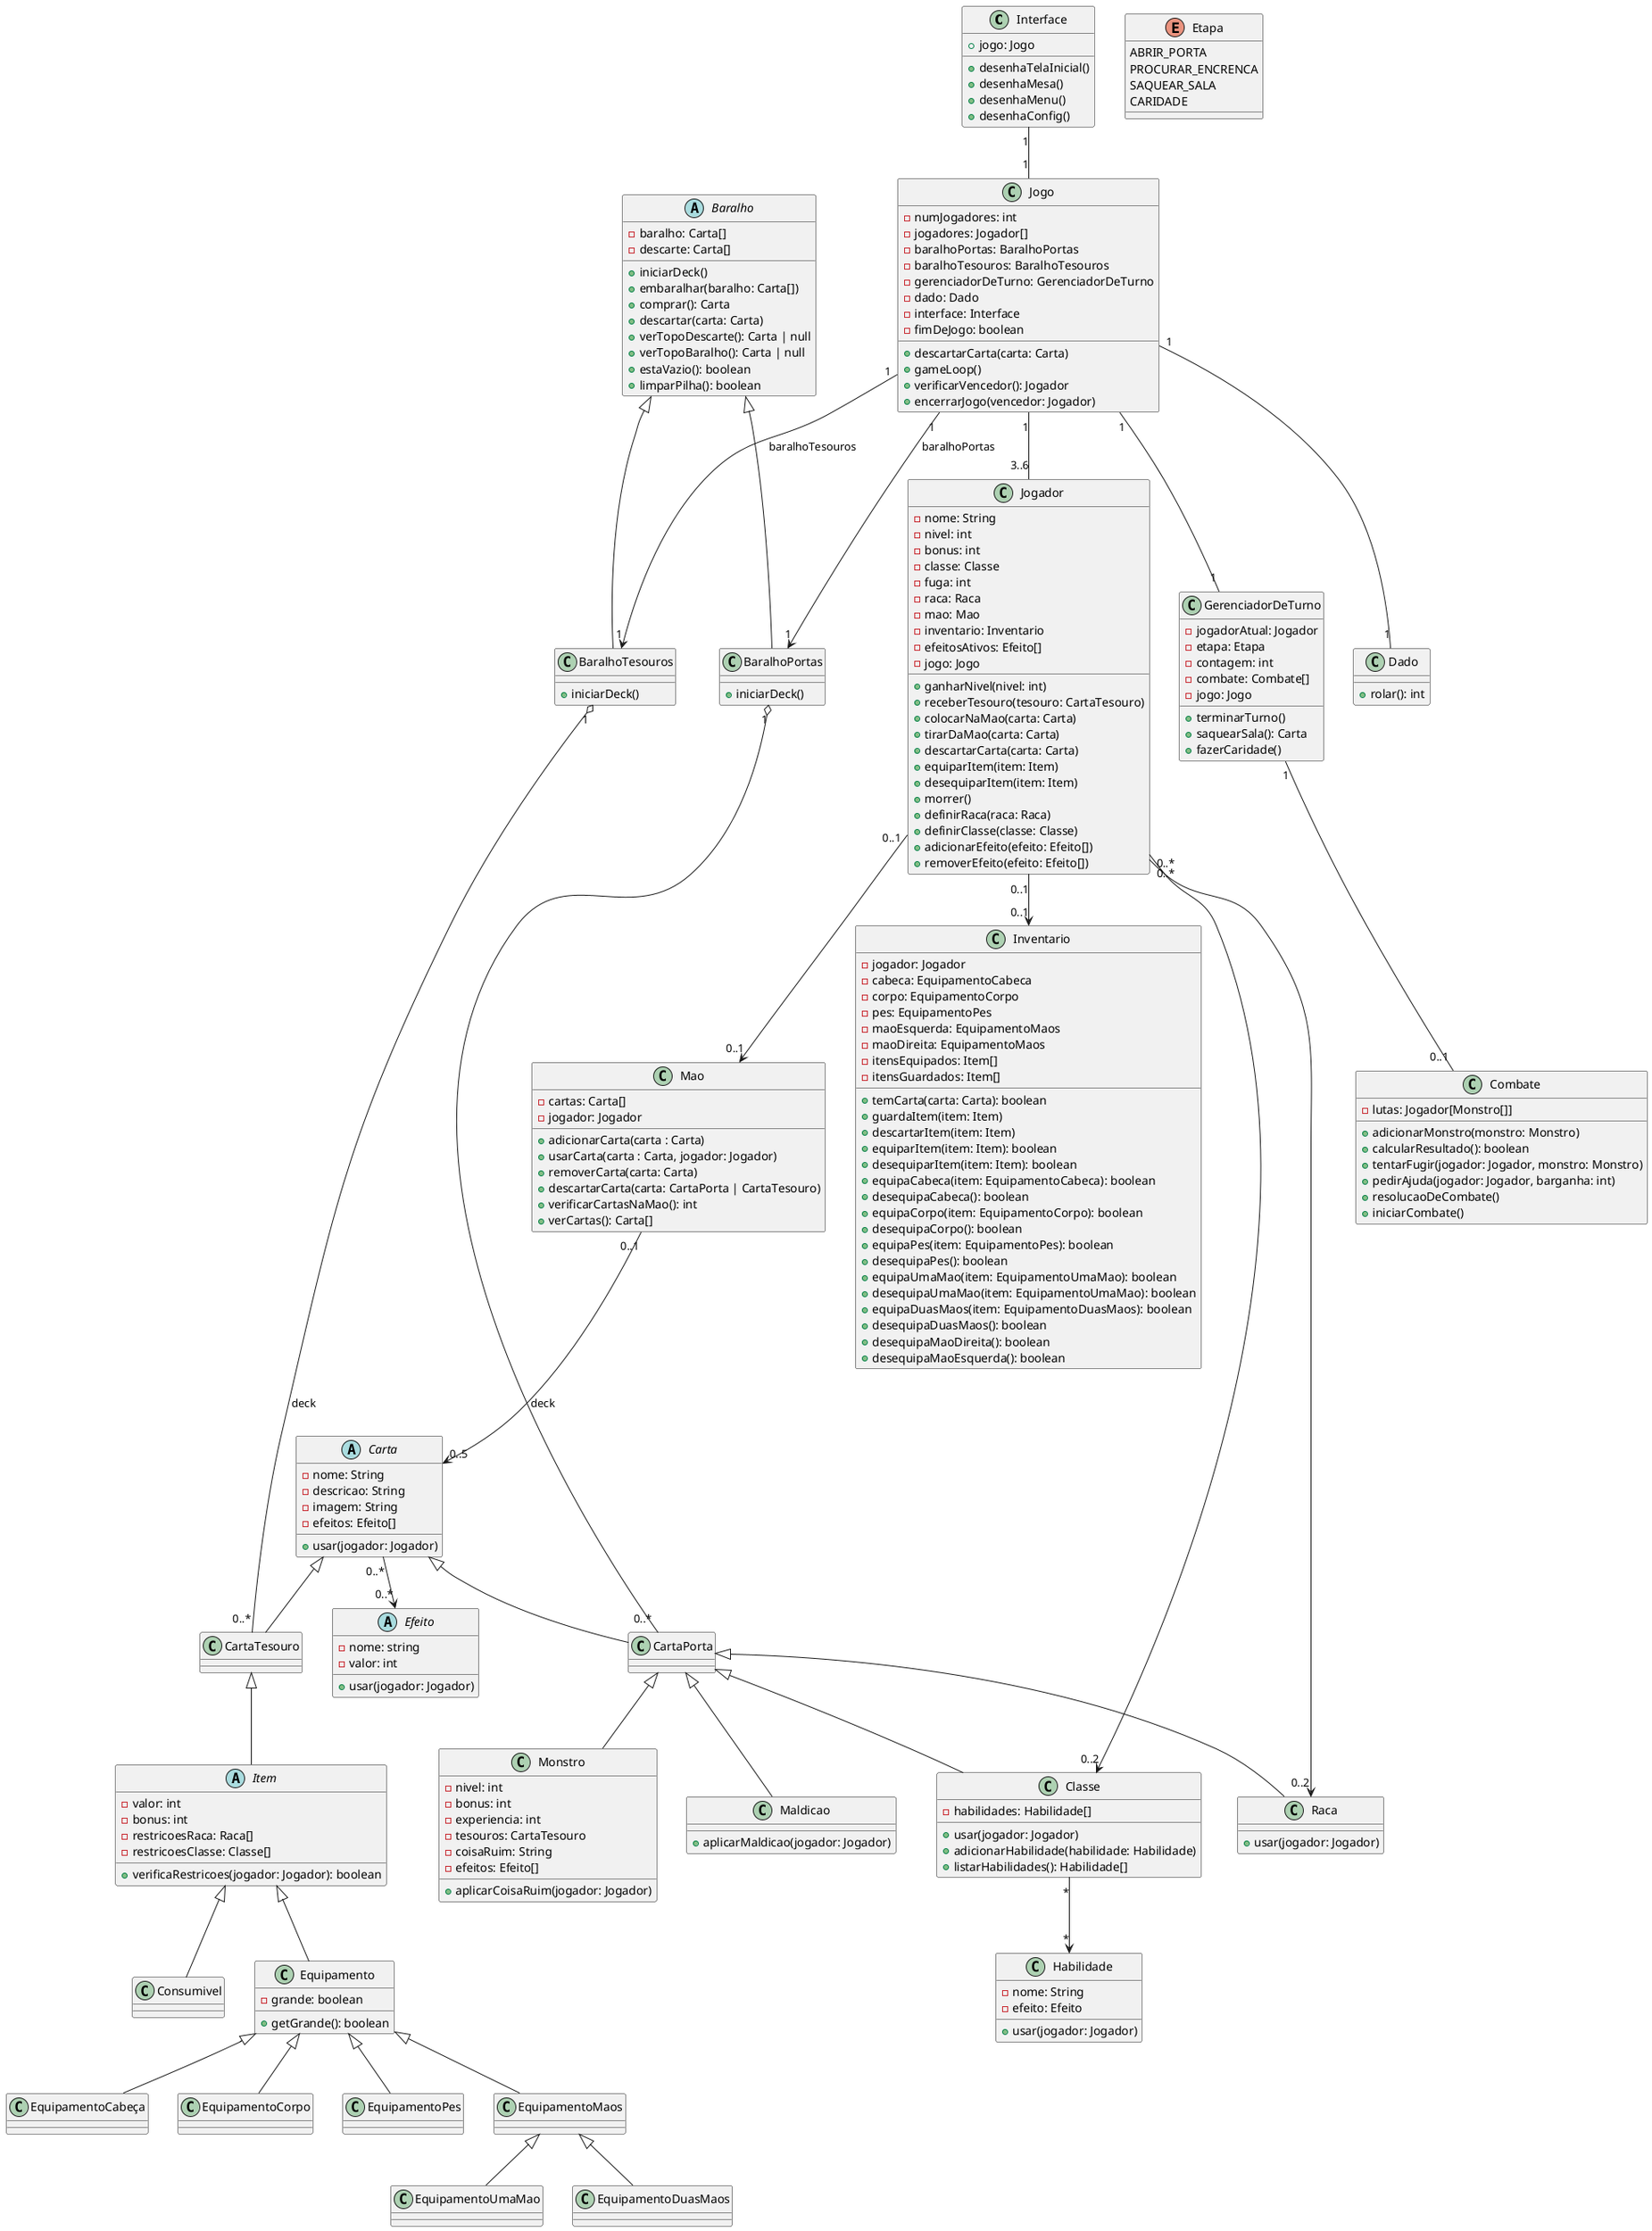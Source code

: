 @startuml
class Interface {
  + jogo: Jogo
  + desenhaTelaInicial()
  + desenhaMesa()
  + desenhaMenu()
  + desenhaConfig()
}

class Jogo {
  - numJogadores: int
  - jogadores: Jogador[]
  - baralhoPortas: BaralhoPortas
  - baralhoTesouros: BaralhoTesouros
  - gerenciadorDeTurno: GerenciadorDeTurno
  - dado: Dado
  - interface: Interface
  - fimDeJogo: boolean
  + descartarCarta(carta: Carta)
  + gameLoop()
  + verificarVencedor(): Jogador
  + encerrarJogo(vencedor: Jogador)
}

class Dado {
  + rolar(): int
}

class Jogador {
  - nome: String
  - nivel: int
  - bonus: int
  - classe: Classe
  - fuga: int
  - raca: Raca
  - mao: Mao
  - inventario: Inventario
  - efeitosAtivos: Efeito[]
  - jogo: Jogo
  + ganharNivel(nivel: int)
  + receberTesouro(tesouro: CartaTesouro)
  + colocarNaMao(carta: Carta)
  + tirarDaMao(carta: Carta)
  + descartarCarta(carta: Carta)
  + equiparItem(item: Item)
  + desequiparItem(item: Item)
  + morrer()
  + definirRaca(raca: Raca)
  + definirClasse(classe: Classe)
  + adicionarEfeito(efeito: Efeito[])
  + removerEfeito(efeito: Efeito[])
}

class GerenciadorDeTurno {
  - jogadorAtual: Jogador
  - etapa: Etapa
  - contagem: int
  - combate: Combate[]
  - jogo: Jogo
  + terminarTurno()
  + saquearSala(): Carta
  + fazerCaridade()
}

class Mao {
  - cartas: Carta[]
  - jogador: Jogador
  + adicionarCarta(carta : Carta)
  + usarCarta(carta : Carta, jogador: Jogador)
  + removerCarta(carta: Carta)
  + descartarCarta(carta: CartaPorta | CartaTesouro)
  + verificarCartasNaMao(): int
  + verCartas(): Carta[]
}

class Inventario {
  - jogador: Jogador
  - cabeca: EquipamentoCabeca
  - corpo: EquipamentoCorpo
  - pes: EquipamentoPes
  - maoEsquerda: EquipamentoMaos
  - maoDireita: EquipamentoMaos
  - itensEquipados: Item[]
  - itensGuardados: Item[]
  + temCarta(carta: Carta): boolean
  + guardaItem(item: Item)
  + descartarItem(item: Item)
  + equiparItem(item: Item): boolean
  + desequiparItem(item: Item): boolean
  + equipaCabeca(item: EquipamentoCabeca): boolean
  + desequipaCabeca(): boolean
  + equipaCorpo(item: EquipamentoCorpo): boolean
  + desequipaCorpo(): boolean
  + equipaPes(item: EquipamentoPes): boolean
  + desequipaPes(): boolean
  + equipaUmaMao(item: EquipamentoUmaMao): boolean
  + desequipaUmaMao(item: EquipamentoUmaMao): boolean
  + equipaDuasMaos(item: EquipamentoDuasMaos): boolean
  + desequipaDuasMaos(): boolean
  + desequipaMaoDireita(): boolean
  + desequipaMaoEsquerda(): boolean
}

class Combate {
  - lutas: Jogador[Monstro[]]
  + adicionarMonstro(monstro: Monstro)
  + calcularResultado(): boolean
  + tentarFugir(jogador: Jogador, monstro: Monstro)
  + pedirAjuda(jogador: Jogador, barganha: int)
  + resolucaoDeCombate()
  + iniciarCombate()
}

abstract class Efeito {
  - nome: string
  - valor: int
  + usar(jogador: Jogador)
}

enum Etapa {
  ABRIR_PORTA
  PROCURAR_ENCRENCA
  SAQUEAR_SALA
  CARIDADE
}

abstract class Carta {
  - nome: String
  - descricao: String
  - imagem: String
  - efeitos: Efeito[]
  + usar(jogador: Jogador)
}

class Monstro extends CartaPorta {
  - nivel: int
  - bonus: int
  - experiencia: int
  - tesouros: CartaTesouro
  - coisaRuim: String
  - efeitos: Efeito[]
  + aplicarCoisaRuim(jogador: Jogador)
}

class Maldicao extends CartaPorta {
  + aplicarMaldicao(jogador: Jogador)
}

abstract class Item extends CartaTesouro {
  - valor: int
  - bonus: int
  - restricoesRaca: Raca[]
  - restricoesClasse: Classe[]
  + verificaRestricoes(jogador: Jogador): boolean
}

class Equipamento extends Item {
  - grande: boolean
  + getGrande(): boolean
}

class EquipamentoCabeça extends Equipamento {

}

class EquipamentoCorpo extends Equipamento {

}

class EquipamentoPes extends Equipamento {

}

class EquipamentoMaos extends Equipamento {

}
class EquipamentoUmaMao extends EquipamentoMaos {

}

class EquipamentoDuasMaos extends EquipamentoMaos {

}


class Consumivel extends Item {

}

abstract class Baralho {
  - baralho: Carta[]
  - descarte: Carta[]
  + iniciarDeck()
  + embaralhar(baralho: Carta[])
  + comprar(): Carta
  + descartar(carta: Carta)
  + verTopoDescarte(): Carta | null
  + verTopoBaralho(): Carta | null
  + estaVazio(): boolean
  + limparPilha(): boolean
}

class BaralhoPortas extends Baralho {
  + iniciarDeck()
}

class BaralhoTesouros extends Baralho {
  + iniciarDeck()
}

class CartaPorta extends Carta {

}

class CartaTesouro extends Carta {

}

class Raca extends CartaPorta {
  + usar(jogador: Jogador)
}

class Classe extends CartaPorta {
  - habilidades: Habilidade[]
  + usar(jogador: Jogador)
  + adicionarHabilidade(habilidade: Habilidade)
  + listarHabilidades(): Habilidade[]
}

class Habilidade {
  - nome: String
  - efeito: Efeito
  + usar(jogador: Jogador)
}

Interface "1" -- "1" Jogo
Jogo "1" -- "3..6" Jogador
Jogo "1" -- "1" Dado
Jogo "1" -- "1" GerenciadorDeTurno
Jogo "1" --> "1" BaralhoPortas : baralhoPortas
Jogo "1" --> "1" BaralhoTesouros : baralhoTesouros
Jogador "0..1" --> "0..1" Mao
Jogador "0..1" --> "0..1" Inventario
GerenciadorDeTurno "1" -- "0..1" Combate
Mao "0..1" --> "0..5" Carta
Carta "0..*" --> "0..*" Efeito
Jogador "0..*" --> "0..2" Raca
Jogador "0..*" --> "0..2" Classe
Classe "*" --> "*" Habilidade
BaralhoPortas "1" o-- "0..*" CartaPorta : deck
BaralhoTesouros "1" o-- "0..*" CartaTesouro : deck
@enduml
